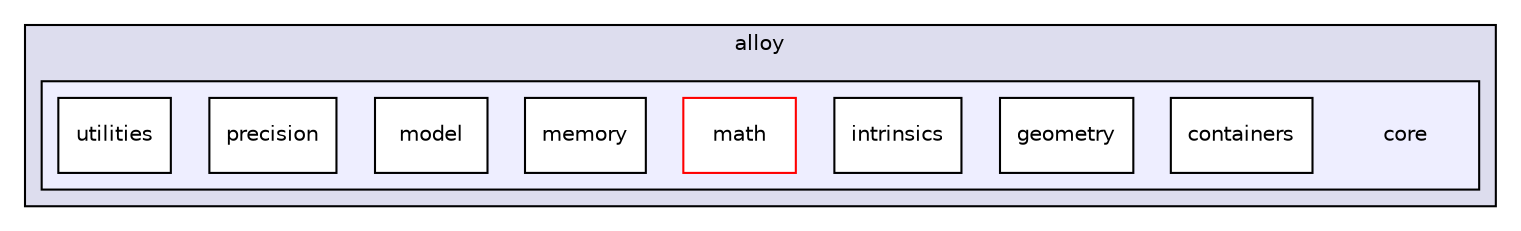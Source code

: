 digraph "lib/alloy-core/include/alloy/core" {
  compound=true
  node [ fontsize="10", fontname="Helvetica"];
  edge [ labelfontsize="10", labelfontname="Helvetica"];
  subgraph clusterdir_72a492c1b8d037de1c250eb3f605116a {
    graph [ bgcolor="#ddddee", pencolor="black", label="alloy" fontname="Helvetica", fontsize="10", URL="dir_72a492c1b8d037de1c250eb3f605116a.html"]
  subgraph clusterdir_e47f71b7a3b9692047cafd017e754db6 {
    graph [ bgcolor="#eeeeff", pencolor="black", label="" URL="dir_e47f71b7a3b9692047cafd017e754db6.html"];
    dir_e47f71b7a3b9692047cafd017e754db6 [shape=plaintext label="core"];
    dir_9dbf83063647ee2c27e7747bc992bff2 [shape=box label="containers" color="black" fillcolor="white" style="filled" URL="dir_9dbf83063647ee2c27e7747bc992bff2.html"];
    dir_d155cb3938ff5b32892b6fea84026fff [shape=box label="geometry" color="black" fillcolor="white" style="filled" URL="dir_d155cb3938ff5b32892b6fea84026fff.html"];
    dir_9fe77c585e0f04e2e6af94e6db0f143c [shape=box label="intrinsics" color="black" fillcolor="white" style="filled" URL="dir_9fe77c585e0f04e2e6af94e6db0f143c.html"];
    dir_77286322d8e3f78665ede88d5b926e25 [shape=box label="math" color="red" fillcolor="white" style="filled" URL="dir_77286322d8e3f78665ede88d5b926e25.html"];
    dir_64b635be79083ed596fa33a7423dface [shape=box label="memory" color="black" fillcolor="white" style="filled" URL="dir_64b635be79083ed596fa33a7423dface.html"];
    dir_7a8f7b0841f1d4fe1df43b3bd9d75f7d [shape=box label="model" color="black" fillcolor="white" style="filled" URL="dir_7a8f7b0841f1d4fe1df43b3bd9d75f7d.html"];
    dir_5c1dd142ec18380e95651bc10a049b87 [shape=box label="precision" color="black" fillcolor="white" style="filled" URL="dir_5c1dd142ec18380e95651bc10a049b87.html"];
    dir_7247433dcf8bda9f3fb8e17ba337d79a [shape=box label="utilities" color="black" fillcolor="white" style="filled" URL="dir_7247433dcf8bda9f3fb8e17ba337d79a.html"];
  }
  }
}
